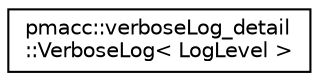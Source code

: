 digraph "Graphical Class Hierarchy"
{
 // LATEX_PDF_SIZE
  edge [fontname="Helvetica",fontsize="10",labelfontname="Helvetica",labelfontsize="10"];
  node [fontname="Helvetica",fontsize="10",shape=record];
  rankdir="LR";
  Node0 [label="pmacc::verboseLog_detail\l::VerboseLog\< LogLevel \>",height=0.2,width=0.4,color="black", fillcolor="white", style="filled",URL="$classpmacc_1_1verbose_log__detail_1_1_verbose_log.html",tooltip=" "];
}
